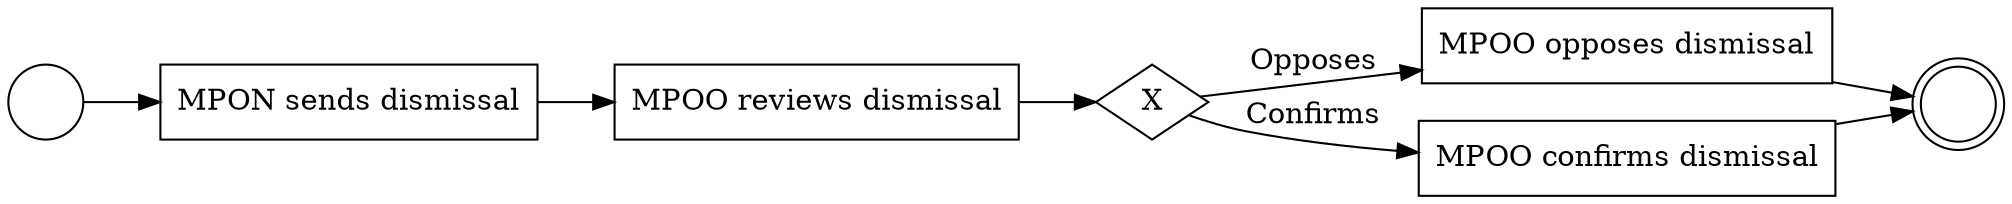 digraph {
rankdir=LR;
"start_1"[shape=circle label=""];
"end_1"[shape=doublecircle label=""];
"seg_1"[shape=diamond label="X"];
"MPON sends dismissal"[shape=rectangle];
"MPOO reviews dismissal"[shape=rectangle];
"MPOO opposes dismissal"[shape=rectangle];
"MPOO confirms dismissal"[shape=rectangle];

"start_1" -> "MPON sends dismissal";
"MPON sends dismissal" -> "MPOO reviews dismissal";
"MPOO reviews dismissal" -> "seg_1";
"seg_1" -> "MPOO opposes dismissal"[label="Opposes"];
"seg_1" -> "MPOO confirms dismissal"[label="Confirms"];
"MPOO opposes dismissal" -> "end_1";
"MPOO confirms dismissal" -> "end_1";
}